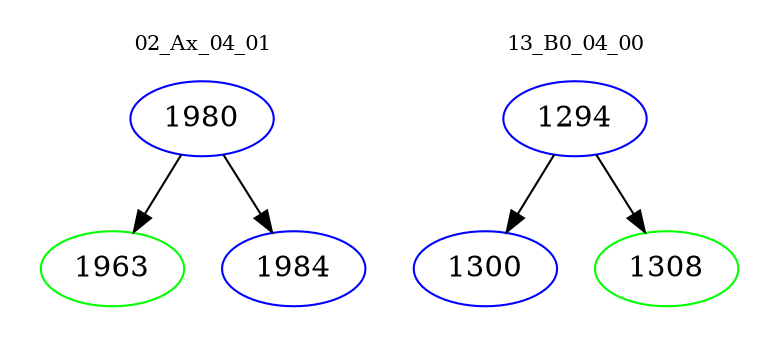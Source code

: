 digraph{
subgraph cluster_0 {
color = white
label = "02_Ax_04_01";
fontsize=10;
T0_1980 [label="1980", color="blue"]
T0_1980 -> T0_1963 [color="black"]
T0_1963 [label="1963", color="green"]
T0_1980 -> T0_1984 [color="black"]
T0_1984 [label="1984", color="blue"]
}
subgraph cluster_1 {
color = white
label = "13_B0_04_00";
fontsize=10;
T1_1294 [label="1294", color="blue"]
T1_1294 -> T1_1300 [color="black"]
T1_1300 [label="1300", color="blue"]
T1_1294 -> T1_1308 [color="black"]
T1_1308 [label="1308", color="green"]
}
}
